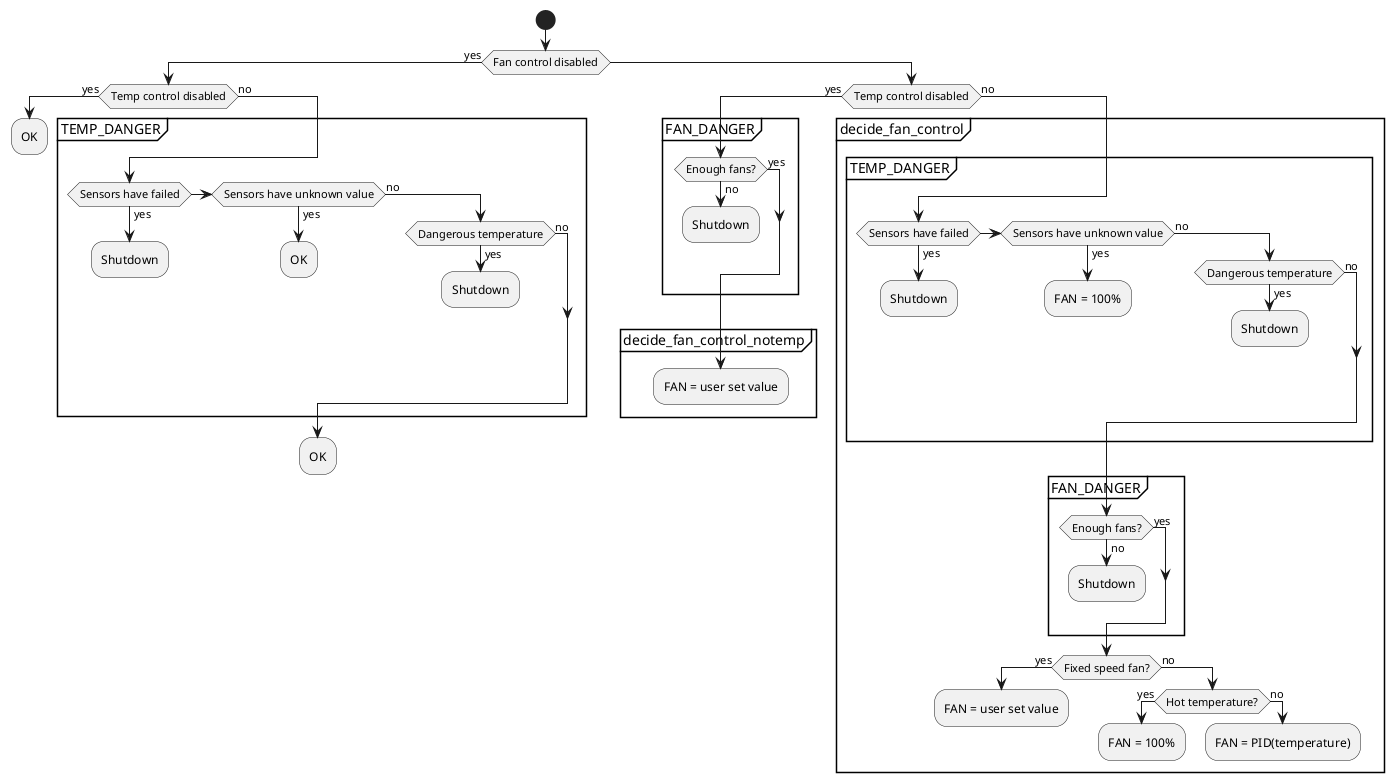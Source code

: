 @startuml

start
if (Fan control disabled) then (yes)
	if (Temp control disabled) then (yes)
		:OK;
		detach
	else (no)
			partition TEMP_DANGER {
		if (Sensors have failed) then (yes)
			:Shutdown;
			detach
		elseif (Sensors have unknown value) then (yes)
			:OK;
			detach
		else (no)
			if (Dangerous temperature) then (yes)
				:Shutdown;
				detach
			else (no)
			endif
		endif
			}
				:OK;
				detach
	endif
else
	if (Temp control disabled) then (yes)
		partition FAN_DANGER {
		if (Enough fans?) then (no)
			:Shutdown;
			detach
		else (yes)
		endif
		}
		partition decide_fan_control_notemp {
			:FAN = user set value;
			detach
		}
	else (no)
		partition decide_fan_control {
		partition TEMP_DANGER {
		if (Sensors have failed) then (yes)
			:Shutdown;
			detach
		elseif (Sensors have unknown value) then (yes)
			:FAN = 100%;
			detach
		else (no)
			if (Dangerous temperature) then (yes)
				:Shutdown;
				detach
			else (no)
			endif
		endif
		}
			partition FAN_DANGER {
				if (Enough fans?) then (no)
					:Shutdown;
					detach
				else (yes)
				endif
			}
			if (Fixed speed fan?) then (yes)
				:FAN = user set value;
				detach
			else (no)
				if (Hot temperature?) then (yes)
					:FAN = 100%;
					detach
				else (no)
					:FAN = PID(temperature);
					detach;
				endif
			endif
		}
	endif
endif

@enduml
